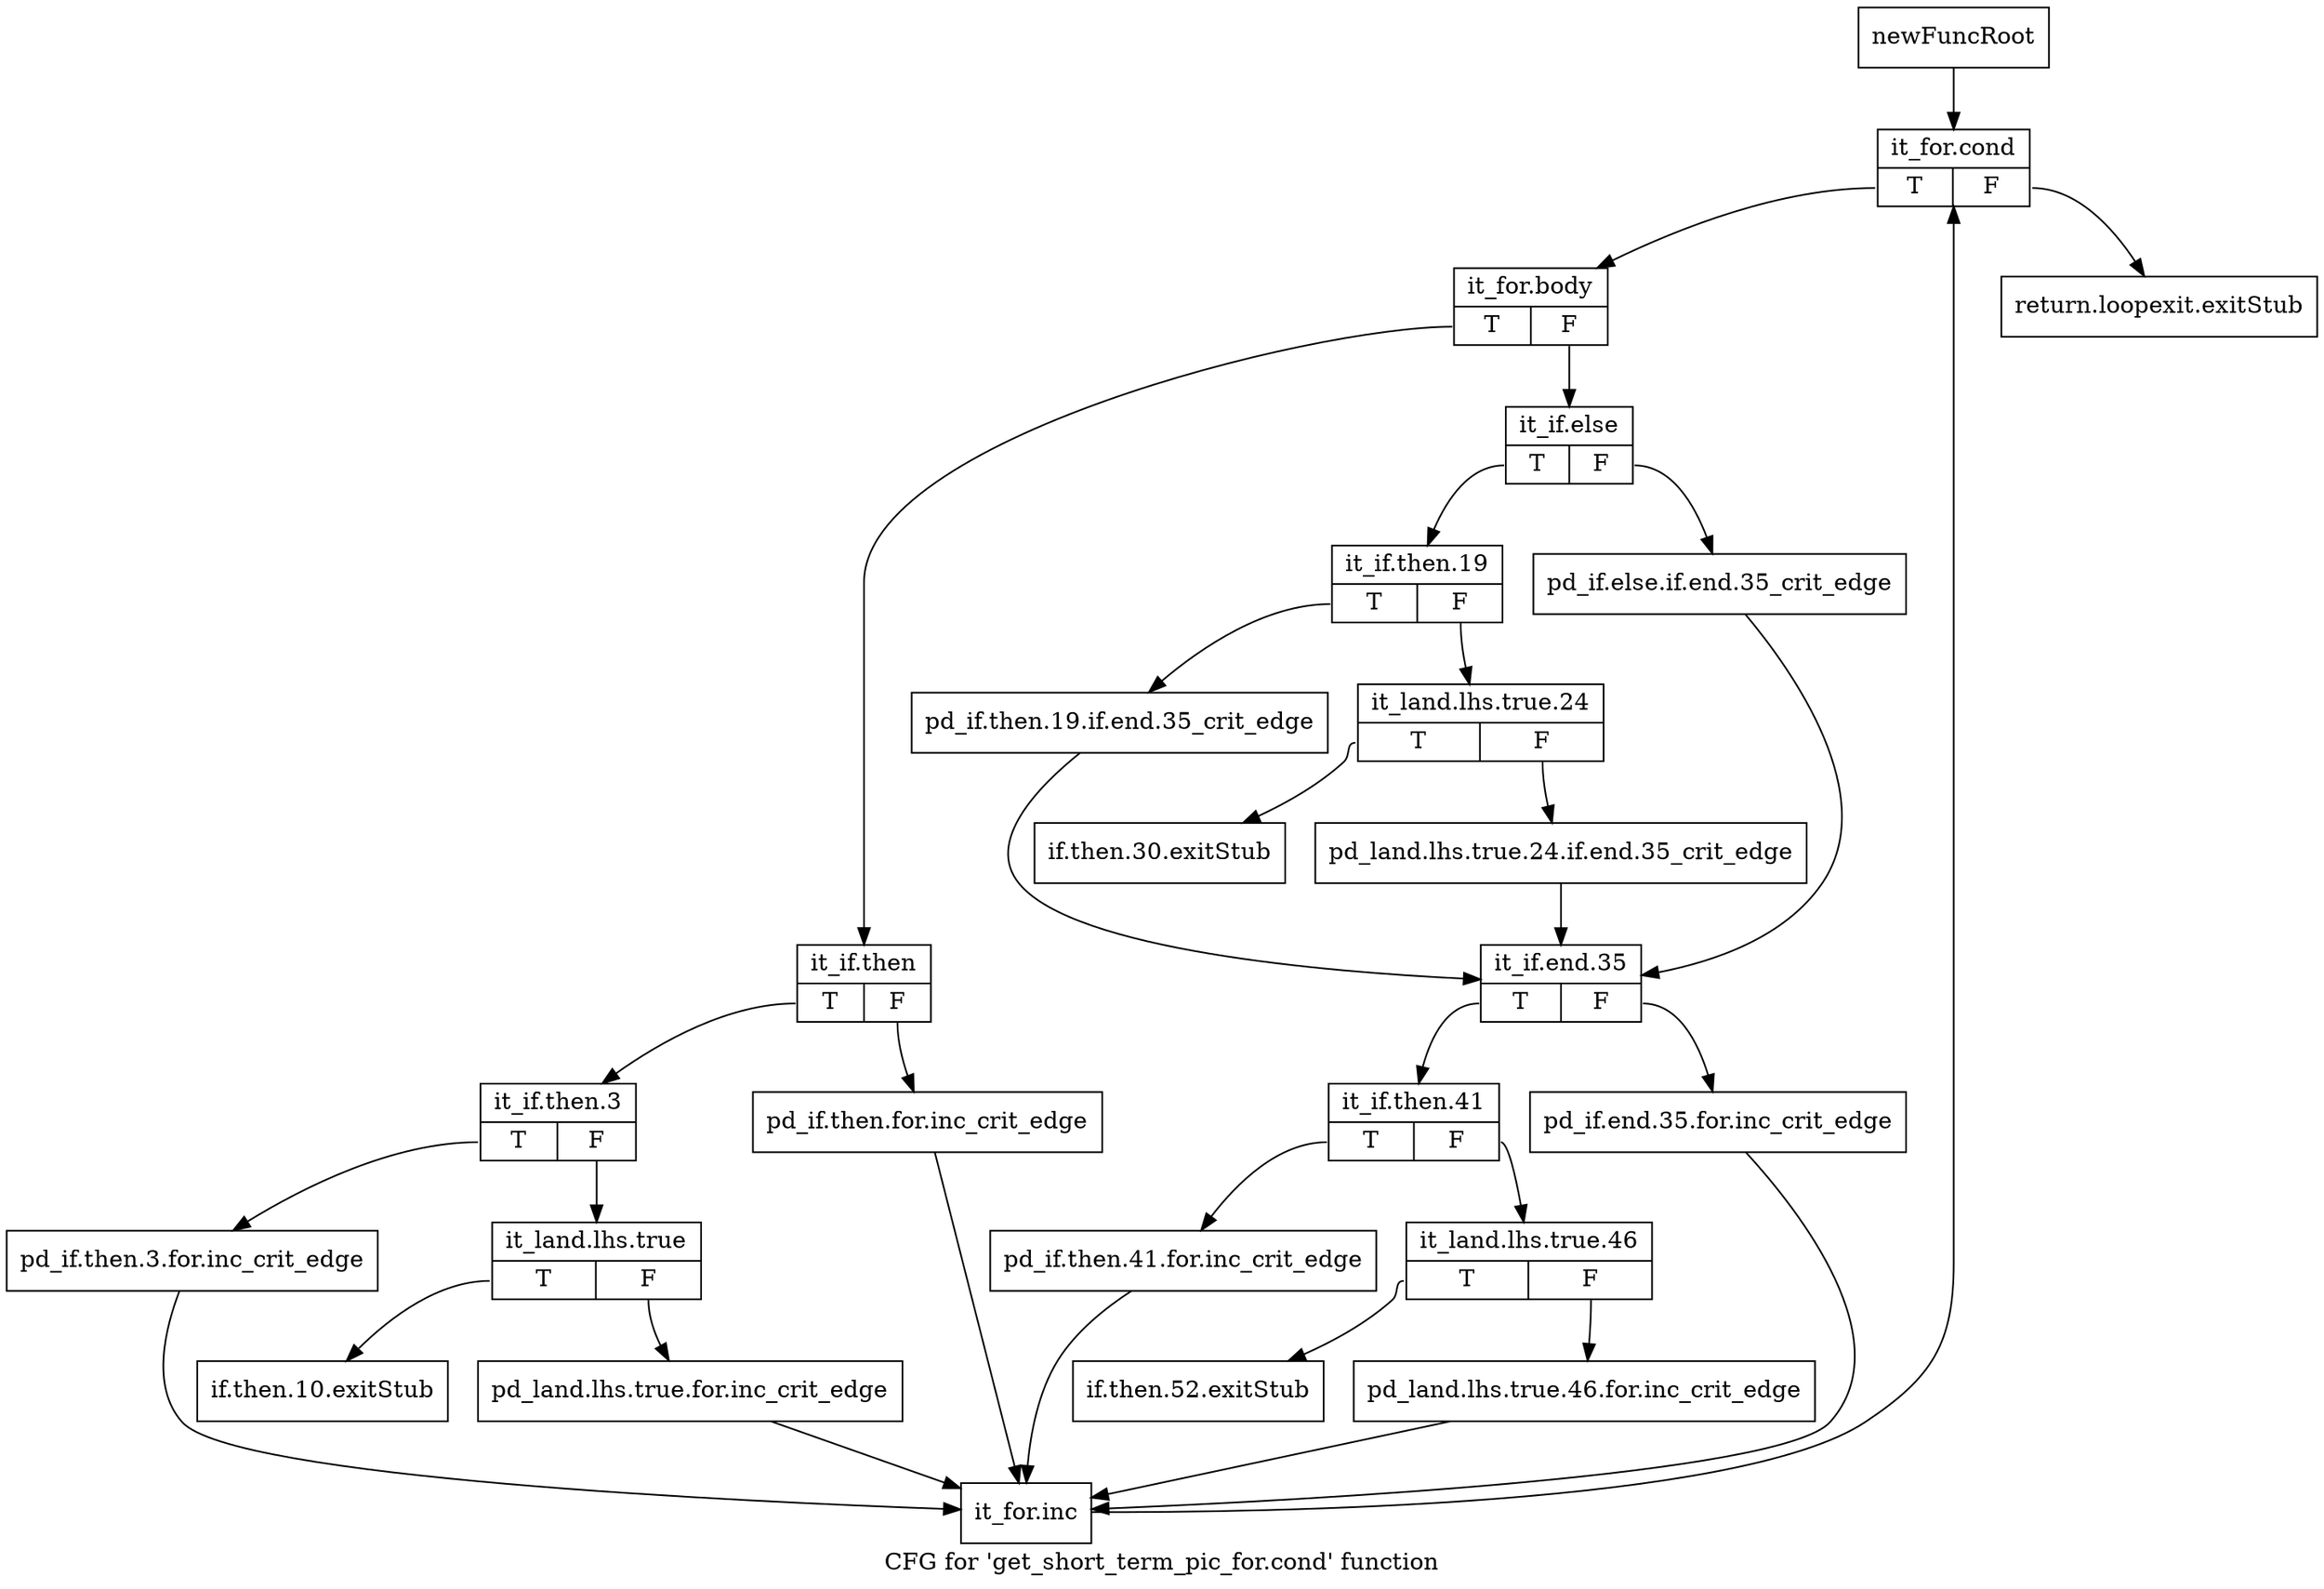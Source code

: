 digraph "CFG for 'get_short_term_pic_for.cond' function" {
	label="CFG for 'get_short_term_pic_for.cond' function";

	Node0x283b310 [shape=record,label="{newFuncRoot}"];
	Node0x283b310 -> Node0x2840ce0;
	Node0x2840ba0 [shape=record,label="{return.loopexit.exitStub}"];
	Node0x2840bf0 [shape=record,label="{if.then.30.exitStub}"];
	Node0x2840c40 [shape=record,label="{if.then.52.exitStub}"];
	Node0x2840c90 [shape=record,label="{if.then.10.exitStub}"];
	Node0x2840ce0 [shape=record,label="{it_for.cond|{<s0>T|<s1>F}}"];
	Node0x2840ce0:s0 -> Node0x2840d30;
	Node0x2840ce0:s1 -> Node0x2840ba0;
	Node0x2840d30 [shape=record,label="{it_for.body|{<s0>T|<s1>F}}"];
	Node0x2840d30:s0 -> Node0x2841140;
	Node0x2840d30:s1 -> Node0x2840d80;
	Node0x2840d80 [shape=record,label="{it_if.else|{<s0>T|<s1>F}}"];
	Node0x2840d80:s0 -> Node0x2840e20;
	Node0x2840d80:s1 -> Node0x2840dd0;
	Node0x2840dd0 [shape=record,label="{pd_if.else.if.end.35_crit_edge}"];
	Node0x2840dd0 -> Node0x2840f60;
	Node0x2840e20 [shape=record,label="{it_if.then.19|{<s0>T|<s1>F}}"];
	Node0x2840e20:s0 -> Node0x2840f10;
	Node0x2840e20:s1 -> Node0x2840e70;
	Node0x2840e70 [shape=record,label="{it_land.lhs.true.24|{<s0>T|<s1>F}}"];
	Node0x2840e70:s0 -> Node0x2840bf0;
	Node0x2840e70:s1 -> Node0x2840ec0;
	Node0x2840ec0 [shape=record,label="{pd_land.lhs.true.24.if.end.35_crit_edge}"];
	Node0x2840ec0 -> Node0x2840f60;
	Node0x2840f10 [shape=record,label="{pd_if.then.19.if.end.35_crit_edge}"];
	Node0x2840f10 -> Node0x2840f60;
	Node0x2840f60 [shape=record,label="{it_if.end.35|{<s0>T|<s1>F}}"];
	Node0x2840f60:s0 -> Node0x2841000;
	Node0x2840f60:s1 -> Node0x2840fb0;
	Node0x2840fb0 [shape=record,label="{pd_if.end.35.for.inc_crit_edge}"];
	Node0x2840fb0 -> Node0x2841320;
	Node0x2841000 [shape=record,label="{it_if.then.41|{<s0>T|<s1>F}}"];
	Node0x2841000:s0 -> Node0x28410f0;
	Node0x2841000:s1 -> Node0x2841050;
	Node0x2841050 [shape=record,label="{it_land.lhs.true.46|{<s0>T|<s1>F}}"];
	Node0x2841050:s0 -> Node0x2840c40;
	Node0x2841050:s1 -> Node0x28410a0;
	Node0x28410a0 [shape=record,label="{pd_land.lhs.true.46.for.inc_crit_edge}"];
	Node0x28410a0 -> Node0x2841320;
	Node0x28410f0 [shape=record,label="{pd_if.then.41.for.inc_crit_edge}"];
	Node0x28410f0 -> Node0x2841320;
	Node0x2841140 [shape=record,label="{it_if.then|{<s0>T|<s1>F}}"];
	Node0x2841140:s0 -> Node0x28411e0;
	Node0x2841140:s1 -> Node0x2841190;
	Node0x2841190 [shape=record,label="{pd_if.then.for.inc_crit_edge}"];
	Node0x2841190 -> Node0x2841320;
	Node0x28411e0 [shape=record,label="{it_if.then.3|{<s0>T|<s1>F}}"];
	Node0x28411e0:s0 -> Node0x28412d0;
	Node0x28411e0:s1 -> Node0x2841230;
	Node0x2841230 [shape=record,label="{it_land.lhs.true|{<s0>T|<s1>F}}"];
	Node0x2841230:s0 -> Node0x2840c90;
	Node0x2841230:s1 -> Node0x2841280;
	Node0x2841280 [shape=record,label="{pd_land.lhs.true.for.inc_crit_edge}"];
	Node0x2841280 -> Node0x2841320;
	Node0x28412d0 [shape=record,label="{pd_if.then.3.for.inc_crit_edge}"];
	Node0x28412d0 -> Node0x2841320;
	Node0x2841320 [shape=record,label="{it_for.inc}"];
	Node0x2841320 -> Node0x2840ce0;
}
